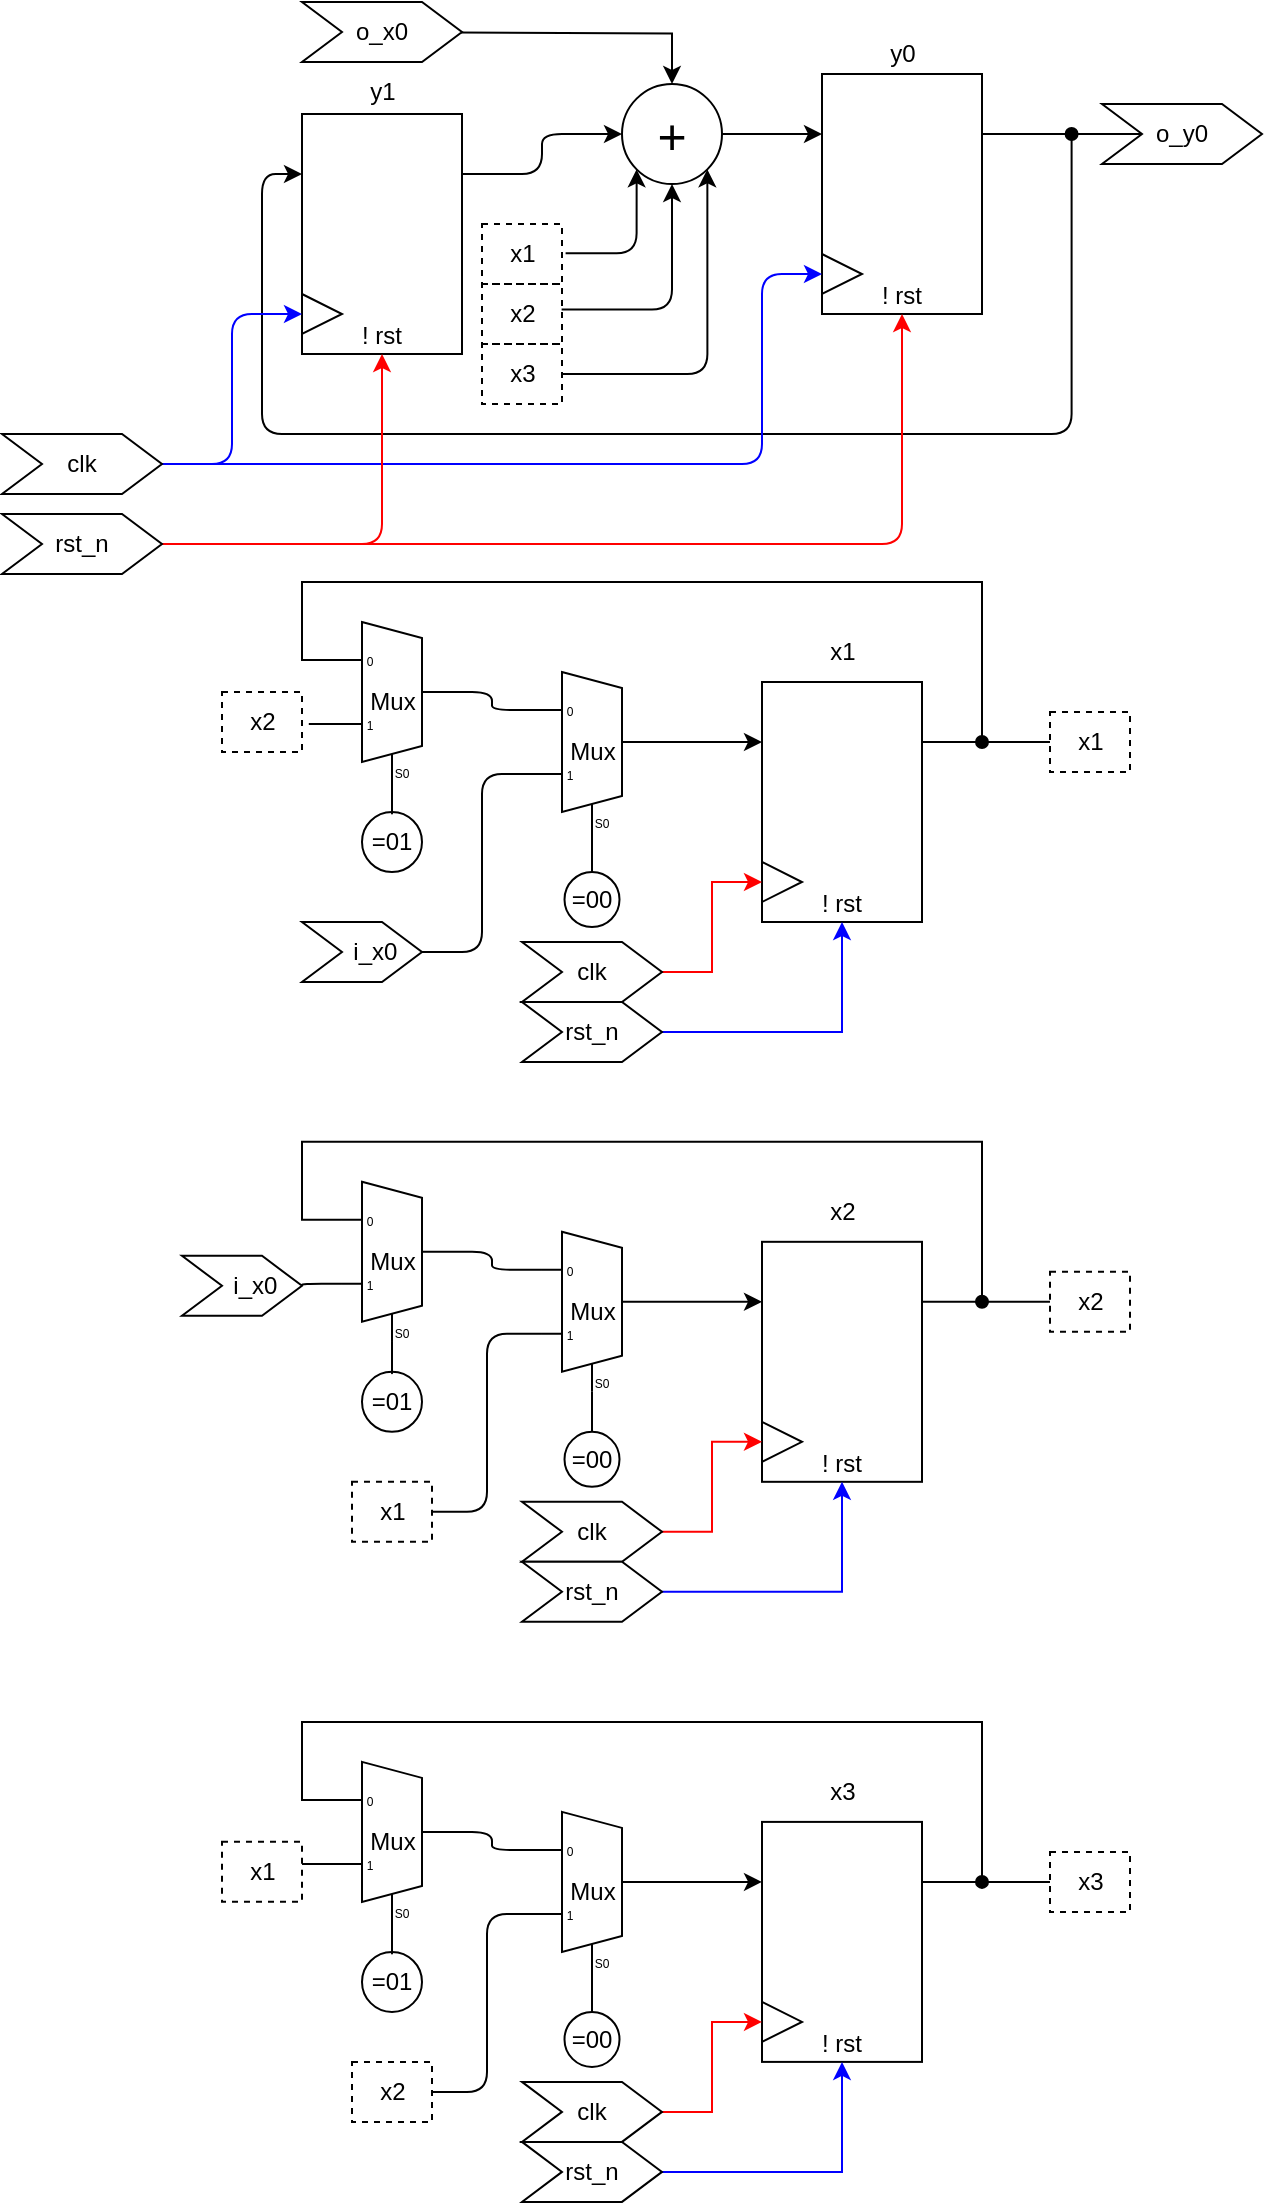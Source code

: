 <mxfile version="20.2.8" type="github">
  <diagram id="R2VjNA3YWO86Iqp2hwTT" name="Página-1">
    <mxGraphModel dx="2076" dy="1078" grid="1" gridSize="10" guides="1" tooltips="1" connect="1" arrows="1" fold="1" page="1" pageScale="1" pageWidth="827" pageHeight="1169" math="0" shadow="0">
      <root>
        <mxCell id="0" />
        <mxCell id="1" parent="0" />
        <mxCell id="T-6fgTQiSkieGNRxP6uY-3" value="" style="group" vertex="1" connectable="0" parent="1">
          <mxGeometry x="280" y="66" width="80" height="120" as="geometry" />
        </mxCell>
        <mxCell id="T-6fgTQiSkieGNRxP6uY-1" value="&lt;br&gt;&lt;br&gt;&lt;br&gt;&lt;br&gt;&lt;br&gt;&lt;br&gt;&lt;br&gt;! rst" style="rounded=0;whiteSpace=wrap;html=1;" vertex="1" parent="T-6fgTQiSkieGNRxP6uY-3">
          <mxGeometry width="80" height="120" as="geometry" />
        </mxCell>
        <mxCell id="T-6fgTQiSkieGNRxP6uY-2" value="" style="triangle;whiteSpace=wrap;html=1;" vertex="1" parent="T-6fgTQiSkieGNRxP6uY-3">
          <mxGeometry y="90" width="20" height="20" as="geometry" />
        </mxCell>
        <mxCell id="T-6fgTQiSkieGNRxP6uY-4" value="" style="group" vertex="1" connectable="0" parent="1">
          <mxGeometry x="540" y="46" width="80" height="120" as="geometry" />
        </mxCell>
        <mxCell id="T-6fgTQiSkieGNRxP6uY-5" value="&lt;br&gt;&lt;br&gt;&lt;br&gt;&lt;br&gt;&lt;br&gt;&lt;br&gt;&lt;br&gt;! rst" style="rounded=0;whiteSpace=wrap;html=1;" vertex="1" parent="T-6fgTQiSkieGNRxP6uY-4">
          <mxGeometry width="80" height="120" as="geometry" />
        </mxCell>
        <mxCell id="T-6fgTQiSkieGNRxP6uY-6" value="" style="triangle;whiteSpace=wrap;html=1;" vertex="1" parent="T-6fgTQiSkieGNRxP6uY-4">
          <mxGeometry y="90" width="20" height="20" as="geometry" />
        </mxCell>
        <mxCell id="T-6fgTQiSkieGNRxP6uY-9" style="edgeStyle=orthogonalEdgeStyle;rounded=0;orthogonalLoop=1;jettySize=auto;html=1;exitX=1;exitY=0.25;exitDx=0;exitDy=0;endArrow=none;endFill=0;entryX=0;entryY=0.5;entryDx=0;entryDy=0;" edge="1" parent="1" source="T-6fgTQiSkieGNRxP6uY-5" target="T-6fgTQiSkieGNRxP6uY-44">
          <mxGeometry relative="1" as="geometry">
            <mxPoint x="680" y="76" as="targetPoint" />
          </mxGeometry>
        </mxCell>
        <mxCell id="T-6fgTQiSkieGNRxP6uY-20" style="edgeStyle=orthogonalEdgeStyle;rounded=0;orthogonalLoop=1;jettySize=auto;html=1;exitX=1;exitY=0.5;exitDx=0;exitDy=0;endArrow=classic;endFill=1;entryX=0;entryY=0.25;entryDx=0;entryDy=0;" edge="1" parent="1" source="T-6fgTQiSkieGNRxP6uY-19" target="T-6fgTQiSkieGNRxP6uY-5">
          <mxGeometry relative="1" as="geometry">
            <mxPoint x="540" y="67" as="targetPoint" />
          </mxGeometry>
        </mxCell>
        <mxCell id="T-6fgTQiSkieGNRxP6uY-50" style="edgeStyle=orthogonalEdgeStyle;rounded=1;orthogonalLoop=1;jettySize=auto;html=1;exitX=0.5;exitY=1;exitDx=0;exitDy=0;fontSize=12;startArrow=classic;startFill=1;endArrow=none;endFill=0;elbow=vertical;entryX=0.995;entryY=0.427;entryDx=0;entryDy=0;entryPerimeter=0;" edge="1" parent="1" source="T-6fgTQiSkieGNRxP6uY-19" target="T-6fgTQiSkieGNRxP6uY-47">
          <mxGeometry relative="1" as="geometry" />
        </mxCell>
        <mxCell id="T-6fgTQiSkieGNRxP6uY-51" style="rounded=1;orthogonalLoop=1;jettySize=auto;html=1;exitX=0;exitY=1;exitDx=0;exitDy=0;fontSize=12;startArrow=classic;startFill=1;endArrow=none;endFill=0;elbow=vertical;edgeStyle=orthogonalEdgeStyle;entryX=1.045;entryY=0.487;entryDx=0;entryDy=0;entryPerimeter=0;" edge="1" parent="1" source="T-6fgTQiSkieGNRxP6uY-19" target="T-6fgTQiSkieGNRxP6uY-46">
          <mxGeometry relative="1" as="geometry">
            <Array as="points">
              <mxPoint x="447" y="136" />
            </Array>
          </mxGeometry>
        </mxCell>
        <mxCell id="T-6fgTQiSkieGNRxP6uY-19" value="&lt;font style=&quot;font-size: 25px;&quot;&gt;+&lt;/font&gt;" style="ellipse;whiteSpace=wrap;html=1;aspect=fixed;" vertex="1" parent="1">
          <mxGeometry x="440" y="51" width="50" height="50" as="geometry" />
        </mxCell>
        <mxCell id="T-6fgTQiSkieGNRxP6uY-37" style="edgeStyle=orthogonalEdgeStyle;rounded=0;orthogonalLoop=1;jettySize=auto;html=1;entryX=0.5;entryY=0;entryDx=0;entryDy=0;fontSize=12;endArrow=classic;endFill=1;exitX=1.08;exitY=0.507;exitDx=0;exitDy=0;exitPerimeter=0;" edge="1" parent="1" target="T-6fgTQiSkieGNRxP6uY-19">
          <mxGeometry relative="1" as="geometry">
            <mxPoint x="358" y="25.21" as="sourcePoint" />
          </mxGeometry>
        </mxCell>
        <mxCell id="T-6fgTQiSkieGNRxP6uY-39" value="y0" style="text;html=1;align=center;verticalAlign=middle;resizable=0;points=[];autosize=1;strokeColor=none;fillColor=none;fontSize=12;" vertex="1" parent="1">
          <mxGeometry x="560" y="21" width="40" height="30" as="geometry" />
        </mxCell>
        <mxCell id="T-6fgTQiSkieGNRxP6uY-40" value="y1" style="text;html=1;align=center;verticalAlign=middle;resizable=0;points=[];autosize=1;strokeColor=none;fillColor=none;fontSize=12;" vertex="1" parent="1">
          <mxGeometry x="300" y="40" width="40" height="30" as="geometry" />
        </mxCell>
        <mxCell id="T-6fgTQiSkieGNRxP6uY-41" style="edgeStyle=orthogonalEdgeStyle;rounded=1;orthogonalLoop=1;jettySize=auto;html=1;exitX=1;exitY=0.25;exitDx=0;exitDy=0;entryX=0;entryY=0.5;entryDx=0;entryDy=0;fontSize=12;endArrow=classic;endFill=1;elbow=vertical;" edge="1" parent="1" source="T-6fgTQiSkieGNRxP6uY-1" target="T-6fgTQiSkieGNRxP6uY-19">
          <mxGeometry relative="1" as="geometry" />
        </mxCell>
        <mxCell id="T-6fgTQiSkieGNRxP6uY-42" style="edgeStyle=orthogonalEdgeStyle;rounded=1;orthogonalLoop=1;jettySize=auto;html=1;exitX=0;exitY=0.25;exitDx=0;exitDy=0;fontSize=12;endArrow=oval;endFill=1;startArrow=classic;startFill=1;" edge="1" parent="1" source="T-6fgTQiSkieGNRxP6uY-1">
          <mxGeometry relative="1" as="geometry">
            <mxPoint x="664.8" y="76" as="targetPoint" />
            <Array as="points">
              <mxPoint x="260" y="96" />
              <mxPoint x="260" y="226" />
              <mxPoint x="665" y="226" />
            </Array>
          </mxGeometry>
        </mxCell>
        <mxCell id="T-6fgTQiSkieGNRxP6uY-43" value="o_x0" style="shape=step;perimeter=stepPerimeter;whiteSpace=wrap;html=1;fixedSize=1;fontSize=12;" vertex="1" parent="1">
          <mxGeometry x="280" y="10" width="80" height="30" as="geometry" />
        </mxCell>
        <mxCell id="T-6fgTQiSkieGNRxP6uY-44" value="o_y0" style="shape=step;perimeter=stepPerimeter;whiteSpace=wrap;html=1;fixedSize=1;fontSize=12;" vertex="1" parent="1">
          <mxGeometry x="680" y="61" width="80" height="30" as="geometry" />
        </mxCell>
        <mxCell id="T-6fgTQiSkieGNRxP6uY-46" value="x1" style="text;html=1;align=center;verticalAlign=middle;resizable=0;points=[];autosize=1;strokeColor=default;fillColor=none;fontSize=12;dashed=1;" vertex="1" parent="1">
          <mxGeometry x="370" y="121" width="40" height="30" as="geometry" />
        </mxCell>
        <mxCell id="T-6fgTQiSkieGNRxP6uY-47" value="x2" style="text;html=1;align=center;verticalAlign=middle;resizable=0;points=[];autosize=1;strokeColor=default;fillColor=none;fontSize=12;dashed=1;" vertex="1" parent="1">
          <mxGeometry x="370" y="151" width="40" height="30" as="geometry" />
        </mxCell>
        <mxCell id="T-6fgTQiSkieGNRxP6uY-60" style="edgeStyle=orthogonalEdgeStyle;rounded=1;orthogonalLoop=1;jettySize=auto;html=1;entryX=1;entryY=1;entryDx=0;entryDy=0;strokeColor=#000000;fontSize=12;startArrow=none;startFill=0;endArrow=classic;endFill=1;elbow=vertical;" edge="1" parent="1" source="T-6fgTQiSkieGNRxP6uY-48" target="T-6fgTQiSkieGNRxP6uY-19">
          <mxGeometry relative="1" as="geometry" />
        </mxCell>
        <mxCell id="T-6fgTQiSkieGNRxP6uY-48" value="x3" style="text;html=1;align=center;verticalAlign=middle;resizable=0;points=[];autosize=1;strokeColor=default;fillColor=none;fontSize=12;dashed=1;" vertex="1" parent="1">
          <mxGeometry x="370" y="181" width="40" height="30" as="geometry" />
        </mxCell>
        <mxCell id="T-6fgTQiSkieGNRxP6uY-54" style="edgeStyle=orthogonalEdgeStyle;rounded=1;orthogonalLoop=1;jettySize=auto;html=1;exitX=1;exitY=0.5;exitDx=0;exitDy=0;entryX=0;entryY=0.5;entryDx=0;entryDy=0;fontSize=12;startArrow=none;startFill=0;endArrow=classic;endFill=1;elbow=vertical;strokeColor=#0000FF;" edge="1" parent="1" source="T-6fgTQiSkieGNRxP6uY-52" target="T-6fgTQiSkieGNRxP6uY-2">
          <mxGeometry relative="1" as="geometry" />
        </mxCell>
        <mxCell id="T-6fgTQiSkieGNRxP6uY-55" style="edgeStyle=orthogonalEdgeStyle;rounded=1;orthogonalLoop=1;jettySize=auto;html=1;exitX=1;exitY=0.5;exitDx=0;exitDy=0;entryX=0;entryY=0.5;entryDx=0;entryDy=0;fontSize=12;startArrow=none;startFill=0;endArrow=classic;endFill=1;elbow=vertical;strokeColor=#0000FF;" edge="1" parent="1" source="T-6fgTQiSkieGNRxP6uY-52" target="T-6fgTQiSkieGNRxP6uY-6">
          <mxGeometry relative="1" as="geometry">
            <Array as="points">
              <mxPoint x="510" y="241" />
              <mxPoint x="510" y="146" />
            </Array>
          </mxGeometry>
        </mxCell>
        <mxCell id="T-6fgTQiSkieGNRxP6uY-52" value="clk" style="shape=step;perimeter=stepPerimeter;whiteSpace=wrap;html=1;fixedSize=1;fontSize=12;" vertex="1" parent="1">
          <mxGeometry x="130" y="226" width="80" height="30" as="geometry" />
        </mxCell>
        <mxCell id="T-6fgTQiSkieGNRxP6uY-56" style="edgeStyle=orthogonalEdgeStyle;rounded=1;orthogonalLoop=1;jettySize=auto;html=1;exitX=1;exitY=0.5;exitDx=0;exitDy=0;strokeColor=#FF0000;fontSize=12;startArrow=none;startFill=0;endArrow=classic;endFill=1;elbow=vertical;entryX=0.5;entryY=1;entryDx=0;entryDy=0;" edge="1" parent="1" source="T-6fgTQiSkieGNRxP6uY-53" target="T-6fgTQiSkieGNRxP6uY-1">
          <mxGeometry relative="1" as="geometry">
            <mxPoint x="320" y="196" as="targetPoint" />
          </mxGeometry>
        </mxCell>
        <mxCell id="T-6fgTQiSkieGNRxP6uY-57" style="edgeStyle=orthogonalEdgeStyle;rounded=1;orthogonalLoop=1;jettySize=auto;html=1;exitX=1;exitY=0.5;exitDx=0;exitDy=0;entryX=0.5;entryY=1;entryDx=0;entryDy=0;strokeColor=#FF0000;fontSize=12;startArrow=none;startFill=0;endArrow=classic;endFill=1;elbow=vertical;" edge="1" parent="1" source="T-6fgTQiSkieGNRxP6uY-53" target="T-6fgTQiSkieGNRxP6uY-5">
          <mxGeometry relative="1" as="geometry" />
        </mxCell>
        <mxCell id="T-6fgTQiSkieGNRxP6uY-53" value="rst_n" style="shape=step;perimeter=stepPerimeter;whiteSpace=wrap;html=1;fixedSize=1;fontSize=12;" vertex="1" parent="1">
          <mxGeometry x="130" y="266" width="80" height="30" as="geometry" />
        </mxCell>
        <mxCell id="T-6fgTQiSkieGNRxP6uY-61" value="" style="group" vertex="1" connectable="0" parent="1">
          <mxGeometry x="510" y="350" width="80" height="120" as="geometry" />
        </mxCell>
        <mxCell id="T-6fgTQiSkieGNRxP6uY-62" value="&lt;br&gt;&lt;br&gt;&lt;br&gt;&lt;br&gt;&lt;br&gt;&lt;br&gt;&lt;br&gt;! rst" style="rounded=0;whiteSpace=wrap;html=1;" vertex="1" parent="T-6fgTQiSkieGNRxP6uY-61">
          <mxGeometry width="80" height="120" as="geometry" />
        </mxCell>
        <mxCell id="T-6fgTQiSkieGNRxP6uY-63" value="" style="triangle;whiteSpace=wrap;html=1;" vertex="1" parent="T-6fgTQiSkieGNRxP6uY-61">
          <mxGeometry y="90" width="20" height="20" as="geometry" />
        </mxCell>
        <mxCell id="T-6fgTQiSkieGNRxP6uY-64" value="x1" style="text;html=1;align=center;verticalAlign=middle;resizable=0;points=[];autosize=1;strokeColor=none;fillColor=none;fontSize=12;" vertex="1" parent="1">
          <mxGeometry x="530" y="320" width="40" height="30" as="geometry" />
        </mxCell>
        <mxCell id="T-6fgTQiSkieGNRxP6uY-76" style="edgeStyle=orthogonalEdgeStyle;rounded=1;orthogonalLoop=1;jettySize=auto;html=1;exitX=1;exitY=0.5;exitDx=0;exitDy=-5;exitPerimeter=0;entryX=0;entryY=0.25;entryDx=0;entryDy=0;strokeColor=#000000;fontSize=12;startArrow=none;startFill=0;endArrow=classic;endFill=1;elbow=vertical;" edge="1" parent="1" source="T-6fgTQiSkieGNRxP6uY-75" target="T-6fgTQiSkieGNRxP6uY-62">
          <mxGeometry relative="1" as="geometry" />
        </mxCell>
        <mxCell id="T-6fgTQiSkieGNRxP6uY-94" style="edgeStyle=orthogonalEdgeStyle;rounded=1;orthogonalLoop=1;jettySize=auto;html=1;exitX=0.3;exitY=1;exitDx=10;exitDy=0;exitPerimeter=0;entryX=0.5;entryY=0;entryDx=0;entryDy=0;strokeColor=#000000;fontSize=12;startArrow=none;startFill=0;endArrow=none;endFill=0;elbow=vertical;" edge="1" parent="1" source="T-6fgTQiSkieGNRxP6uY-75" target="T-6fgTQiSkieGNRxP6uY-77">
          <mxGeometry relative="1" as="geometry" />
        </mxCell>
        <mxCell id="T-6fgTQiSkieGNRxP6uY-75" value="Mux" style="shadow=0;dashed=0;align=center;html=1;strokeWidth=1;shape=mxgraph.electrical.abstract.mux2;strokeColor=default;fontSize=12;fillColor=none;" vertex="1" parent="1">
          <mxGeometry x="400" y="345" width="50" height="80" as="geometry" />
        </mxCell>
        <mxCell id="T-6fgTQiSkieGNRxP6uY-77" value="=00" style="ellipse;whiteSpace=wrap;html=1;aspect=fixed;strokeColor=default;fontSize=12;fillColor=none;" vertex="1" parent="1">
          <mxGeometry x="411.25" y="445" width="27.5" height="27.5" as="geometry" />
        </mxCell>
        <mxCell id="T-6fgTQiSkieGNRxP6uY-97" style="edgeStyle=orthogonalEdgeStyle;rounded=1;orthogonalLoop=1;jettySize=auto;html=1;exitX=1;exitY=0.5;exitDx=0;exitDy=0;entryX=0;entryY=0.6;entryDx=0;entryDy=3;entryPerimeter=0;strokeColor=#000000;fontSize=12;startArrow=none;startFill=0;endArrow=none;endFill=0;elbow=vertical;" edge="1" parent="1" source="T-6fgTQiSkieGNRxP6uY-82" target="T-6fgTQiSkieGNRxP6uY-75">
          <mxGeometry relative="1" as="geometry" />
        </mxCell>
        <mxCell id="T-6fgTQiSkieGNRxP6uY-82" value="&amp;nbsp; &amp;nbsp; i_x0" style="shape=step;perimeter=stepPerimeter;whiteSpace=wrap;html=1;fixedSize=1;fontSize=12;" vertex="1" parent="1">
          <mxGeometry x="280" y="470" width="60" height="30" as="geometry" />
        </mxCell>
        <mxCell id="T-6fgTQiSkieGNRxP6uY-91" style="edgeStyle=orthogonalEdgeStyle;rounded=1;orthogonalLoop=1;jettySize=auto;html=1;exitX=1;exitY=0.5;exitDx=0;exitDy=-5;exitPerimeter=0;entryX=0;entryY=0.2;entryDx=0;entryDy=3;entryPerimeter=0;strokeColor=#000000;fontSize=12;startArrow=none;startFill=0;endArrow=none;endFill=0;elbow=vertical;" edge="1" parent="1" source="T-6fgTQiSkieGNRxP6uY-87" target="T-6fgTQiSkieGNRxP6uY-75">
          <mxGeometry relative="1" as="geometry" />
        </mxCell>
        <mxCell id="T-6fgTQiSkieGNRxP6uY-99" style="edgeStyle=orthogonalEdgeStyle;rounded=1;orthogonalLoop=1;jettySize=auto;html=1;exitX=0;exitY=0.6;exitDx=0;exitDy=3;exitPerimeter=0;entryX=1.085;entryY=0.531;entryDx=0;entryDy=0;entryPerimeter=0;strokeColor=#000000;fontSize=12;startArrow=none;startFill=0;endArrow=none;endFill=0;elbow=vertical;" edge="1" parent="1" source="T-6fgTQiSkieGNRxP6uY-87" target="T-6fgTQiSkieGNRxP6uY-98">
          <mxGeometry relative="1" as="geometry" />
        </mxCell>
        <mxCell id="T-6fgTQiSkieGNRxP6uY-87" value="Mux" style="shadow=0;dashed=0;align=center;html=1;strokeWidth=1;shape=mxgraph.electrical.abstract.mux2;strokeColor=default;fontSize=12;fillColor=none;" vertex="1" parent="1">
          <mxGeometry x="300" y="320" width="50" height="80" as="geometry" />
        </mxCell>
        <mxCell id="T-6fgTQiSkieGNRxP6uY-93" style="edgeStyle=orthogonalEdgeStyle;rounded=1;orthogonalLoop=1;jettySize=auto;html=1;entryX=0.3;entryY=1;entryDx=10;entryDy=0;entryPerimeter=0;strokeColor=#000000;fontSize=12;startArrow=none;startFill=0;endArrow=none;endFill=0;elbow=vertical;" edge="1" parent="1" source="T-6fgTQiSkieGNRxP6uY-89" target="T-6fgTQiSkieGNRxP6uY-87">
          <mxGeometry relative="1" as="geometry" />
        </mxCell>
        <mxCell id="T-6fgTQiSkieGNRxP6uY-89" value="=01" style="ellipse;whiteSpace=wrap;html=1;aspect=fixed;strokeColor=default;fontSize=12;fillColor=none;" vertex="1" parent="1">
          <mxGeometry x="310" y="415" width="30" height="30" as="geometry" />
        </mxCell>
        <mxCell id="T-6fgTQiSkieGNRxP6uY-98" value="x2" style="text;html=1;align=center;verticalAlign=middle;resizable=0;points=[];autosize=1;strokeColor=default;fillColor=none;fontSize=12;dashed=1;" vertex="1" parent="1">
          <mxGeometry x="240" y="355" width="40" height="30" as="geometry" />
        </mxCell>
        <mxCell id="T-6fgTQiSkieGNRxP6uY-100" style="edgeStyle=orthogonalEdgeStyle;rounded=0;orthogonalLoop=1;jettySize=auto;html=1;exitX=1;exitY=0.25;exitDx=0;exitDy=0;entryX=0;entryY=0.2;entryDx=0;entryDy=3;entryPerimeter=0;strokeColor=#000000;fontSize=12;startArrow=none;startFill=0;endArrow=none;endFill=0;elbow=vertical;" edge="1" parent="1" source="T-6fgTQiSkieGNRxP6uY-62" target="T-6fgTQiSkieGNRxP6uY-87">
          <mxGeometry relative="1" as="geometry">
            <Array as="points">
              <mxPoint x="620" y="380" />
              <mxPoint x="620" y="300" />
              <mxPoint x="280" y="300" />
              <mxPoint x="280" y="339" />
            </Array>
          </mxGeometry>
        </mxCell>
        <mxCell id="T-6fgTQiSkieGNRxP6uY-102" style="edgeStyle=orthogonalEdgeStyle;rounded=0;orthogonalLoop=1;jettySize=auto;html=1;strokeColor=#000000;fontSize=12;startArrow=none;startFill=0;endArrow=oval;endFill=1;elbow=vertical;" edge="1" parent="1" source="T-6fgTQiSkieGNRxP6uY-101">
          <mxGeometry relative="1" as="geometry">
            <mxPoint x="620" y="380" as="targetPoint" />
          </mxGeometry>
        </mxCell>
        <mxCell id="T-6fgTQiSkieGNRxP6uY-101" value="x1" style="text;html=1;align=center;verticalAlign=middle;resizable=0;points=[];autosize=1;strokeColor=default;fillColor=none;fontSize=12;dashed=1;" vertex="1" parent="1">
          <mxGeometry x="654" y="365" width="40" height="30" as="geometry" />
        </mxCell>
        <mxCell id="T-6fgTQiSkieGNRxP6uY-105" style="edgeStyle=orthogonalEdgeStyle;rounded=0;orthogonalLoop=1;jettySize=auto;html=1;exitX=1;exitY=0.5;exitDx=0;exitDy=0;entryX=0;entryY=0.5;entryDx=0;entryDy=0;strokeColor=#FF0000;fontSize=12;startArrow=none;startFill=0;endArrow=classic;endFill=1;elbow=vertical;" edge="1" parent="1" source="T-6fgTQiSkieGNRxP6uY-103" target="T-6fgTQiSkieGNRxP6uY-63">
          <mxGeometry relative="1" as="geometry" />
        </mxCell>
        <mxCell id="T-6fgTQiSkieGNRxP6uY-103" value="clk" style="shape=step;perimeter=stepPerimeter;whiteSpace=wrap;html=1;fixedSize=1;fontSize=12;" vertex="1" parent="1">
          <mxGeometry x="390" y="480" width="70" height="30" as="geometry" />
        </mxCell>
        <mxCell id="T-6fgTQiSkieGNRxP6uY-106" style="edgeStyle=orthogonalEdgeStyle;rounded=0;orthogonalLoop=1;jettySize=auto;html=1;exitX=1;exitY=0.5;exitDx=0;exitDy=0;entryX=0.5;entryY=1;entryDx=0;entryDy=0;strokeColor=#0000FF;fontSize=12;startArrow=none;startFill=0;endArrow=classic;endFill=1;elbow=vertical;" edge="1" parent="1" source="T-6fgTQiSkieGNRxP6uY-104" target="T-6fgTQiSkieGNRxP6uY-62">
          <mxGeometry relative="1" as="geometry" />
        </mxCell>
        <mxCell id="T-6fgTQiSkieGNRxP6uY-104" value="rst_n" style="shape=step;perimeter=stepPerimeter;whiteSpace=wrap;html=1;fixedSize=1;fontSize=12;" vertex="1" parent="1">
          <mxGeometry x="390" y="510" width="70" height="30" as="geometry" />
        </mxCell>
        <mxCell id="T-6fgTQiSkieGNRxP6uY-107" value="" style="group" vertex="1" connectable="0" parent="1">
          <mxGeometry x="510" y="629.91" width="80" height="120" as="geometry" />
        </mxCell>
        <mxCell id="T-6fgTQiSkieGNRxP6uY-108" value="&lt;br&gt;&lt;br&gt;&lt;br&gt;&lt;br&gt;&lt;br&gt;&lt;br&gt;&lt;br&gt;! rst" style="rounded=0;whiteSpace=wrap;html=1;" vertex="1" parent="T-6fgTQiSkieGNRxP6uY-107">
          <mxGeometry width="80" height="120" as="geometry" />
        </mxCell>
        <mxCell id="T-6fgTQiSkieGNRxP6uY-109" value="" style="triangle;whiteSpace=wrap;html=1;" vertex="1" parent="T-6fgTQiSkieGNRxP6uY-107">
          <mxGeometry y="90" width="20" height="20" as="geometry" />
        </mxCell>
        <mxCell id="T-6fgTQiSkieGNRxP6uY-110" value="x2" style="text;html=1;align=center;verticalAlign=middle;resizable=0;points=[];autosize=1;strokeColor=none;fillColor=none;fontSize=12;" vertex="1" parent="1">
          <mxGeometry x="530" y="599.91" width="40" height="30" as="geometry" />
        </mxCell>
        <mxCell id="T-6fgTQiSkieGNRxP6uY-111" style="edgeStyle=orthogonalEdgeStyle;rounded=1;orthogonalLoop=1;jettySize=auto;html=1;exitX=1;exitY=0.5;exitDx=0;exitDy=-5;exitPerimeter=0;entryX=0;entryY=0.25;entryDx=0;entryDy=0;strokeColor=#000000;fontSize=12;startArrow=none;startFill=0;endArrow=classic;endFill=1;elbow=vertical;" edge="1" parent="1" source="T-6fgTQiSkieGNRxP6uY-113" target="T-6fgTQiSkieGNRxP6uY-108">
          <mxGeometry relative="1" as="geometry" />
        </mxCell>
        <mxCell id="T-6fgTQiSkieGNRxP6uY-112" style="edgeStyle=orthogonalEdgeStyle;rounded=1;orthogonalLoop=1;jettySize=auto;html=1;exitX=0.3;exitY=1;exitDx=10;exitDy=0;exitPerimeter=0;entryX=0.5;entryY=0;entryDx=0;entryDy=0;strokeColor=#000000;fontSize=12;startArrow=none;startFill=0;endArrow=none;endFill=0;elbow=vertical;" edge="1" parent="1" source="T-6fgTQiSkieGNRxP6uY-113" target="T-6fgTQiSkieGNRxP6uY-114">
          <mxGeometry relative="1" as="geometry" />
        </mxCell>
        <mxCell id="T-6fgTQiSkieGNRxP6uY-113" value="Mux" style="shadow=0;dashed=0;align=center;html=1;strokeWidth=1;shape=mxgraph.electrical.abstract.mux2;strokeColor=default;fontSize=12;fillColor=none;" vertex="1" parent="1">
          <mxGeometry x="400" y="624.91" width="50" height="80" as="geometry" />
        </mxCell>
        <mxCell id="T-6fgTQiSkieGNRxP6uY-114" value="=00" style="ellipse;whiteSpace=wrap;html=1;aspect=fixed;strokeColor=default;fontSize=12;fillColor=none;" vertex="1" parent="1">
          <mxGeometry x="411.25" y="724.91" width="27.5" height="27.5" as="geometry" />
        </mxCell>
        <mxCell id="T-6fgTQiSkieGNRxP6uY-115" style="edgeStyle=orthogonalEdgeStyle;rounded=1;orthogonalLoop=1;jettySize=auto;html=1;entryX=0;entryY=0.6;entryDx=0;entryDy=3;entryPerimeter=0;strokeColor=#000000;fontSize=12;startArrow=none;startFill=0;endArrow=none;endFill=0;elbow=vertical;" edge="1" parent="1" source="T-6fgTQiSkieGNRxP6uY-130" target="T-6fgTQiSkieGNRxP6uY-113">
          <mxGeometry relative="1" as="geometry">
            <mxPoint x="340" y="764.91" as="sourcePoint" />
          </mxGeometry>
        </mxCell>
        <mxCell id="T-6fgTQiSkieGNRxP6uY-117" style="edgeStyle=orthogonalEdgeStyle;rounded=1;orthogonalLoop=1;jettySize=auto;html=1;exitX=1;exitY=0.5;exitDx=0;exitDy=-5;exitPerimeter=0;entryX=0;entryY=0.2;entryDx=0;entryDy=3;entryPerimeter=0;strokeColor=#000000;fontSize=12;startArrow=none;startFill=0;endArrow=none;endFill=0;elbow=vertical;" edge="1" parent="1" source="T-6fgTQiSkieGNRxP6uY-119" target="T-6fgTQiSkieGNRxP6uY-113">
          <mxGeometry relative="1" as="geometry" />
        </mxCell>
        <mxCell id="T-6fgTQiSkieGNRxP6uY-118" style="edgeStyle=orthogonalEdgeStyle;rounded=1;orthogonalLoop=1;jettySize=auto;html=1;exitX=0;exitY=0.6;exitDx=0;exitDy=3;exitPerimeter=0;entryX=1;entryY=0.5;entryDx=0;entryDy=0;strokeColor=#000000;fontSize=12;startArrow=none;startFill=0;endArrow=none;endFill=0;elbow=vertical;" edge="1" parent="1" source="T-6fgTQiSkieGNRxP6uY-119" target="T-6fgTQiSkieGNRxP6uY-133">
          <mxGeometry relative="1" as="geometry">
            <mxPoint x="283.4" y="650.84" as="targetPoint" />
          </mxGeometry>
        </mxCell>
        <mxCell id="T-6fgTQiSkieGNRxP6uY-119" value="Mux" style="shadow=0;dashed=0;align=center;html=1;strokeWidth=1;shape=mxgraph.electrical.abstract.mux2;strokeColor=default;fontSize=12;fillColor=none;" vertex="1" parent="1">
          <mxGeometry x="300" y="599.91" width="50" height="80" as="geometry" />
        </mxCell>
        <mxCell id="T-6fgTQiSkieGNRxP6uY-120" style="edgeStyle=orthogonalEdgeStyle;rounded=1;orthogonalLoop=1;jettySize=auto;html=1;entryX=0.3;entryY=1;entryDx=10;entryDy=0;entryPerimeter=0;strokeColor=#000000;fontSize=12;startArrow=none;startFill=0;endArrow=none;endFill=0;elbow=vertical;" edge="1" parent="1" source="T-6fgTQiSkieGNRxP6uY-121" target="T-6fgTQiSkieGNRxP6uY-119">
          <mxGeometry relative="1" as="geometry" />
        </mxCell>
        <mxCell id="T-6fgTQiSkieGNRxP6uY-121" value="=01" style="ellipse;whiteSpace=wrap;html=1;aspect=fixed;strokeColor=default;fontSize=12;fillColor=none;" vertex="1" parent="1">
          <mxGeometry x="310" y="694.91" width="30" height="30" as="geometry" />
        </mxCell>
        <mxCell id="T-6fgTQiSkieGNRxP6uY-123" style="edgeStyle=orthogonalEdgeStyle;rounded=0;orthogonalLoop=1;jettySize=auto;html=1;exitX=1;exitY=0.25;exitDx=0;exitDy=0;entryX=0;entryY=0.2;entryDx=0;entryDy=3;entryPerimeter=0;strokeColor=#000000;fontSize=12;startArrow=none;startFill=0;endArrow=none;endFill=0;elbow=vertical;" edge="1" parent="1" source="T-6fgTQiSkieGNRxP6uY-108" target="T-6fgTQiSkieGNRxP6uY-119">
          <mxGeometry relative="1" as="geometry">
            <Array as="points">
              <mxPoint x="620" y="659.91" />
              <mxPoint x="620" y="579.91" />
              <mxPoint x="280" y="579.91" />
              <mxPoint x="280" y="618.91" />
            </Array>
          </mxGeometry>
        </mxCell>
        <mxCell id="T-6fgTQiSkieGNRxP6uY-124" style="edgeStyle=orthogonalEdgeStyle;rounded=0;orthogonalLoop=1;jettySize=auto;html=1;strokeColor=#000000;fontSize=12;startArrow=none;startFill=0;endArrow=oval;endFill=1;elbow=vertical;" edge="1" parent="1" source="T-6fgTQiSkieGNRxP6uY-125">
          <mxGeometry relative="1" as="geometry">
            <mxPoint x="620" y="659.91" as="targetPoint" />
          </mxGeometry>
        </mxCell>
        <mxCell id="T-6fgTQiSkieGNRxP6uY-125" value="x2" style="text;html=1;align=center;verticalAlign=middle;resizable=0;points=[];autosize=1;strokeColor=default;fillColor=none;fontSize=12;dashed=1;" vertex="1" parent="1">
          <mxGeometry x="654" y="644.91" width="40" height="30" as="geometry" />
        </mxCell>
        <mxCell id="T-6fgTQiSkieGNRxP6uY-126" style="edgeStyle=orthogonalEdgeStyle;rounded=0;orthogonalLoop=1;jettySize=auto;html=1;exitX=1;exitY=0.5;exitDx=0;exitDy=0;entryX=0;entryY=0.5;entryDx=0;entryDy=0;strokeColor=#FF0000;fontSize=12;startArrow=none;startFill=0;endArrow=classic;endFill=1;elbow=vertical;" edge="1" parent="1" source="T-6fgTQiSkieGNRxP6uY-127" target="T-6fgTQiSkieGNRxP6uY-109">
          <mxGeometry relative="1" as="geometry" />
        </mxCell>
        <mxCell id="T-6fgTQiSkieGNRxP6uY-127" value="clk" style="shape=step;perimeter=stepPerimeter;whiteSpace=wrap;html=1;fixedSize=1;fontSize=12;" vertex="1" parent="1">
          <mxGeometry x="390" y="759.91" width="70" height="30" as="geometry" />
        </mxCell>
        <mxCell id="T-6fgTQiSkieGNRxP6uY-128" style="edgeStyle=orthogonalEdgeStyle;rounded=0;orthogonalLoop=1;jettySize=auto;html=1;exitX=1;exitY=0.5;exitDx=0;exitDy=0;entryX=0.5;entryY=1;entryDx=0;entryDy=0;strokeColor=#0000FF;fontSize=12;startArrow=none;startFill=0;endArrow=classic;endFill=1;elbow=vertical;" edge="1" parent="1" source="T-6fgTQiSkieGNRxP6uY-129" target="T-6fgTQiSkieGNRxP6uY-108">
          <mxGeometry relative="1" as="geometry" />
        </mxCell>
        <mxCell id="T-6fgTQiSkieGNRxP6uY-129" value="rst_n" style="shape=step;perimeter=stepPerimeter;whiteSpace=wrap;html=1;fixedSize=1;fontSize=12;" vertex="1" parent="1">
          <mxGeometry x="390" y="789.91" width="70" height="30" as="geometry" />
        </mxCell>
        <mxCell id="T-6fgTQiSkieGNRxP6uY-130" value="x1" style="text;html=1;align=center;verticalAlign=middle;resizable=0;points=[];autosize=1;strokeColor=default;fillColor=none;fontSize=12;dashed=1;" vertex="1" parent="1">
          <mxGeometry x="305" y="749.91" width="40" height="30" as="geometry" />
        </mxCell>
        <mxCell id="T-6fgTQiSkieGNRxP6uY-133" value="&amp;nbsp; &amp;nbsp; i_x0" style="shape=step;perimeter=stepPerimeter;whiteSpace=wrap;html=1;fixedSize=1;fontSize=12;" vertex="1" parent="1">
          <mxGeometry x="220" y="636.91" width="60" height="30" as="geometry" />
        </mxCell>
        <mxCell id="T-6fgTQiSkieGNRxP6uY-134" value="" style="group" vertex="1" connectable="0" parent="1">
          <mxGeometry x="510" y="919.95" width="80" height="120" as="geometry" />
        </mxCell>
        <mxCell id="T-6fgTQiSkieGNRxP6uY-135" value="&lt;br&gt;&lt;br&gt;&lt;br&gt;&lt;br&gt;&lt;br&gt;&lt;br&gt;&lt;br&gt;! rst" style="rounded=0;whiteSpace=wrap;html=1;" vertex="1" parent="T-6fgTQiSkieGNRxP6uY-134">
          <mxGeometry width="80" height="120" as="geometry" />
        </mxCell>
        <mxCell id="T-6fgTQiSkieGNRxP6uY-136" value="" style="triangle;whiteSpace=wrap;html=1;" vertex="1" parent="T-6fgTQiSkieGNRxP6uY-134">
          <mxGeometry y="90" width="20" height="20" as="geometry" />
        </mxCell>
        <mxCell id="T-6fgTQiSkieGNRxP6uY-137" value="x3" style="text;html=1;align=center;verticalAlign=middle;resizable=0;points=[];autosize=1;strokeColor=none;fillColor=none;fontSize=12;" vertex="1" parent="1">
          <mxGeometry x="530" y="889.95" width="40" height="30" as="geometry" />
        </mxCell>
        <mxCell id="T-6fgTQiSkieGNRxP6uY-138" style="edgeStyle=orthogonalEdgeStyle;rounded=1;orthogonalLoop=1;jettySize=auto;html=1;exitX=1;exitY=0.5;exitDx=0;exitDy=-5;exitPerimeter=0;entryX=0;entryY=0.25;entryDx=0;entryDy=0;strokeColor=#000000;fontSize=12;startArrow=none;startFill=0;endArrow=classic;endFill=1;elbow=vertical;" edge="1" parent="1" source="T-6fgTQiSkieGNRxP6uY-140" target="T-6fgTQiSkieGNRxP6uY-135">
          <mxGeometry relative="1" as="geometry" />
        </mxCell>
        <mxCell id="T-6fgTQiSkieGNRxP6uY-139" style="edgeStyle=orthogonalEdgeStyle;rounded=1;orthogonalLoop=1;jettySize=auto;html=1;exitX=0.3;exitY=1;exitDx=10;exitDy=0;exitPerimeter=0;entryX=0.5;entryY=0;entryDx=0;entryDy=0;strokeColor=#000000;fontSize=12;startArrow=none;startFill=0;endArrow=none;endFill=0;elbow=vertical;" edge="1" parent="1" source="T-6fgTQiSkieGNRxP6uY-140" target="T-6fgTQiSkieGNRxP6uY-141">
          <mxGeometry relative="1" as="geometry" />
        </mxCell>
        <mxCell id="T-6fgTQiSkieGNRxP6uY-140" value="Mux" style="shadow=0;dashed=0;align=center;html=1;strokeWidth=1;shape=mxgraph.electrical.abstract.mux2;strokeColor=default;fontSize=12;fillColor=none;" vertex="1" parent="1">
          <mxGeometry x="400" y="914.95" width="50" height="80" as="geometry" />
        </mxCell>
        <mxCell id="T-6fgTQiSkieGNRxP6uY-141" value="=00" style="ellipse;whiteSpace=wrap;html=1;aspect=fixed;strokeColor=default;fontSize=12;fillColor=none;" vertex="1" parent="1">
          <mxGeometry x="411.25" y="1014.95" width="27.5" height="27.5" as="geometry" />
        </mxCell>
        <mxCell id="T-6fgTQiSkieGNRxP6uY-142" style="edgeStyle=orthogonalEdgeStyle;rounded=1;orthogonalLoop=1;jettySize=auto;html=1;entryX=0;entryY=0.6;entryDx=0;entryDy=3;entryPerimeter=0;strokeColor=#000000;fontSize=12;startArrow=none;startFill=0;endArrow=none;endFill=0;elbow=vertical;" edge="1" parent="1" source="T-6fgTQiSkieGNRxP6uY-155" target="T-6fgTQiSkieGNRxP6uY-140">
          <mxGeometry relative="1" as="geometry">
            <mxPoint x="340" y="1054.95" as="sourcePoint" />
          </mxGeometry>
        </mxCell>
        <mxCell id="T-6fgTQiSkieGNRxP6uY-143" style="edgeStyle=orthogonalEdgeStyle;rounded=1;orthogonalLoop=1;jettySize=auto;html=1;exitX=1;exitY=0.5;exitDx=0;exitDy=-5;exitPerimeter=0;entryX=0;entryY=0.2;entryDx=0;entryDy=3;entryPerimeter=0;strokeColor=#000000;fontSize=12;startArrow=none;startFill=0;endArrow=none;endFill=0;elbow=vertical;" edge="1" parent="1" source="T-6fgTQiSkieGNRxP6uY-145" target="T-6fgTQiSkieGNRxP6uY-140">
          <mxGeometry relative="1" as="geometry" />
        </mxCell>
        <mxCell id="T-6fgTQiSkieGNRxP6uY-144" style="edgeStyle=orthogonalEdgeStyle;rounded=1;orthogonalLoop=1;jettySize=auto;html=1;exitX=0;exitY=0.6;exitDx=0;exitDy=3;exitPerimeter=0;entryX=1;entryY=0.5;entryDx=0;entryDy=0;strokeColor=#000000;fontSize=12;startArrow=none;startFill=0;endArrow=none;endFill=0;elbow=vertical;" edge="1" parent="1" source="T-6fgTQiSkieGNRxP6uY-145">
          <mxGeometry relative="1" as="geometry">
            <mxPoint x="280" y="941.95" as="targetPoint" />
          </mxGeometry>
        </mxCell>
        <mxCell id="T-6fgTQiSkieGNRxP6uY-145" value="Mux" style="shadow=0;dashed=0;align=center;html=1;strokeWidth=1;shape=mxgraph.electrical.abstract.mux2;strokeColor=default;fontSize=12;fillColor=none;" vertex="1" parent="1">
          <mxGeometry x="300" y="889.95" width="50" height="80" as="geometry" />
        </mxCell>
        <mxCell id="T-6fgTQiSkieGNRxP6uY-146" style="edgeStyle=orthogonalEdgeStyle;rounded=1;orthogonalLoop=1;jettySize=auto;html=1;entryX=0.3;entryY=1;entryDx=10;entryDy=0;entryPerimeter=0;strokeColor=#000000;fontSize=12;startArrow=none;startFill=0;endArrow=none;endFill=0;elbow=vertical;" edge="1" parent="1" source="T-6fgTQiSkieGNRxP6uY-147" target="T-6fgTQiSkieGNRxP6uY-145">
          <mxGeometry relative="1" as="geometry" />
        </mxCell>
        <mxCell id="T-6fgTQiSkieGNRxP6uY-147" value="=01" style="ellipse;whiteSpace=wrap;html=1;aspect=fixed;strokeColor=default;fontSize=12;fillColor=none;" vertex="1" parent="1">
          <mxGeometry x="310" y="984.95" width="30" height="30" as="geometry" />
        </mxCell>
        <mxCell id="T-6fgTQiSkieGNRxP6uY-148" style="edgeStyle=orthogonalEdgeStyle;rounded=0;orthogonalLoop=1;jettySize=auto;html=1;exitX=1;exitY=0.25;exitDx=0;exitDy=0;entryX=0;entryY=0.2;entryDx=0;entryDy=3;entryPerimeter=0;strokeColor=#000000;fontSize=12;startArrow=none;startFill=0;endArrow=none;endFill=0;elbow=vertical;" edge="1" parent="1" source="T-6fgTQiSkieGNRxP6uY-135" target="T-6fgTQiSkieGNRxP6uY-145">
          <mxGeometry relative="1" as="geometry">
            <Array as="points">
              <mxPoint x="620" y="949.95" />
              <mxPoint x="620" y="869.95" />
              <mxPoint x="280" y="869.95" />
              <mxPoint x="280" y="908.95" />
            </Array>
          </mxGeometry>
        </mxCell>
        <mxCell id="T-6fgTQiSkieGNRxP6uY-149" style="edgeStyle=orthogonalEdgeStyle;rounded=0;orthogonalLoop=1;jettySize=auto;html=1;strokeColor=#000000;fontSize=12;startArrow=none;startFill=0;endArrow=oval;endFill=1;elbow=vertical;" edge="1" parent="1" source="T-6fgTQiSkieGNRxP6uY-150">
          <mxGeometry relative="1" as="geometry">
            <mxPoint x="620" y="949.95" as="targetPoint" />
          </mxGeometry>
        </mxCell>
        <mxCell id="T-6fgTQiSkieGNRxP6uY-150" value="x3" style="text;html=1;align=center;verticalAlign=middle;resizable=0;points=[];autosize=1;strokeColor=default;fillColor=none;fontSize=12;dashed=1;" vertex="1" parent="1">
          <mxGeometry x="654" y="934.95" width="40" height="30" as="geometry" />
        </mxCell>
        <mxCell id="T-6fgTQiSkieGNRxP6uY-151" style="edgeStyle=orthogonalEdgeStyle;rounded=0;orthogonalLoop=1;jettySize=auto;html=1;exitX=1;exitY=0.5;exitDx=0;exitDy=0;entryX=0;entryY=0.5;entryDx=0;entryDy=0;strokeColor=#FF0000;fontSize=12;startArrow=none;startFill=0;endArrow=classic;endFill=1;elbow=vertical;" edge="1" parent="1" source="T-6fgTQiSkieGNRxP6uY-152" target="T-6fgTQiSkieGNRxP6uY-136">
          <mxGeometry relative="1" as="geometry" />
        </mxCell>
        <mxCell id="T-6fgTQiSkieGNRxP6uY-152" value="clk" style="shape=step;perimeter=stepPerimeter;whiteSpace=wrap;html=1;fixedSize=1;fontSize=12;" vertex="1" parent="1">
          <mxGeometry x="390" y="1049.95" width="70" height="30" as="geometry" />
        </mxCell>
        <mxCell id="T-6fgTQiSkieGNRxP6uY-153" style="edgeStyle=orthogonalEdgeStyle;rounded=0;orthogonalLoop=1;jettySize=auto;html=1;exitX=1;exitY=0.5;exitDx=0;exitDy=0;entryX=0.5;entryY=1;entryDx=0;entryDy=0;strokeColor=#0000FF;fontSize=12;startArrow=none;startFill=0;endArrow=classic;endFill=1;elbow=vertical;" edge="1" parent="1" source="T-6fgTQiSkieGNRxP6uY-154" target="T-6fgTQiSkieGNRxP6uY-135">
          <mxGeometry relative="1" as="geometry" />
        </mxCell>
        <mxCell id="T-6fgTQiSkieGNRxP6uY-154" value="rst_n" style="shape=step;perimeter=stepPerimeter;whiteSpace=wrap;html=1;fixedSize=1;fontSize=12;" vertex="1" parent="1">
          <mxGeometry x="390" y="1079.95" width="70" height="30" as="geometry" />
        </mxCell>
        <mxCell id="T-6fgTQiSkieGNRxP6uY-155" value="x2" style="text;html=1;align=center;verticalAlign=middle;resizable=0;points=[];autosize=1;strokeColor=default;fillColor=none;fontSize=12;dashed=1;" vertex="1" parent="1">
          <mxGeometry x="305" y="1039.95" width="40" height="30" as="geometry" />
        </mxCell>
        <mxCell id="T-6fgTQiSkieGNRxP6uY-157" value="x1" style="text;html=1;align=center;verticalAlign=middle;resizable=0;points=[];autosize=1;strokeColor=default;fillColor=none;fontSize=12;dashed=1;" vertex="1" parent="1">
          <mxGeometry x="240" y="929.89" width="40" height="30" as="geometry" />
        </mxCell>
      </root>
    </mxGraphModel>
  </diagram>
</mxfile>
